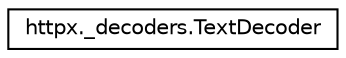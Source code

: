 digraph "Graphical Class Hierarchy"
{
 // LATEX_PDF_SIZE
  edge [fontname="Helvetica",fontsize="10",labelfontname="Helvetica",labelfontsize="10"];
  node [fontname="Helvetica",fontsize="10",shape=record];
  rankdir="LR";
  Node0 [label="httpx._decoders.TextDecoder",height=0.2,width=0.4,color="black", fillcolor="white", style="filled",URL="$classhttpx_1_1__decoders_1_1TextDecoder.html",tooltip=" "];
}
